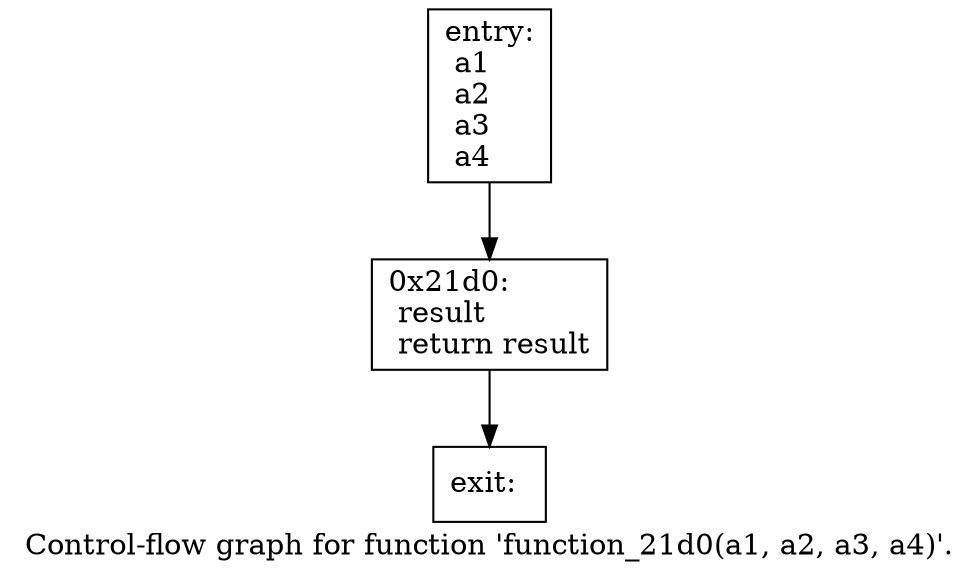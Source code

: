 digraph "Control-flow graph for function 'function_21d0(a1, a2, a3, a4)'." {
  label="Control-flow graph for function 'function_21d0(a1, a2, a3, a4)'.";
  node [shape=record];

  Node07C7C8C8 [label="{entry:\l  a1\l  a2\l  a3\l  a4\l}"];
  Node07C7C8C8 -> Node07C7D210;
  Node07C7D210 [label="{0x21d0:\l  result\l  return result\l}"];
  Node07C7D210 -> Node07C7C3B8;
  Node07C7C3B8 [label="{exit:\l}"];

}
